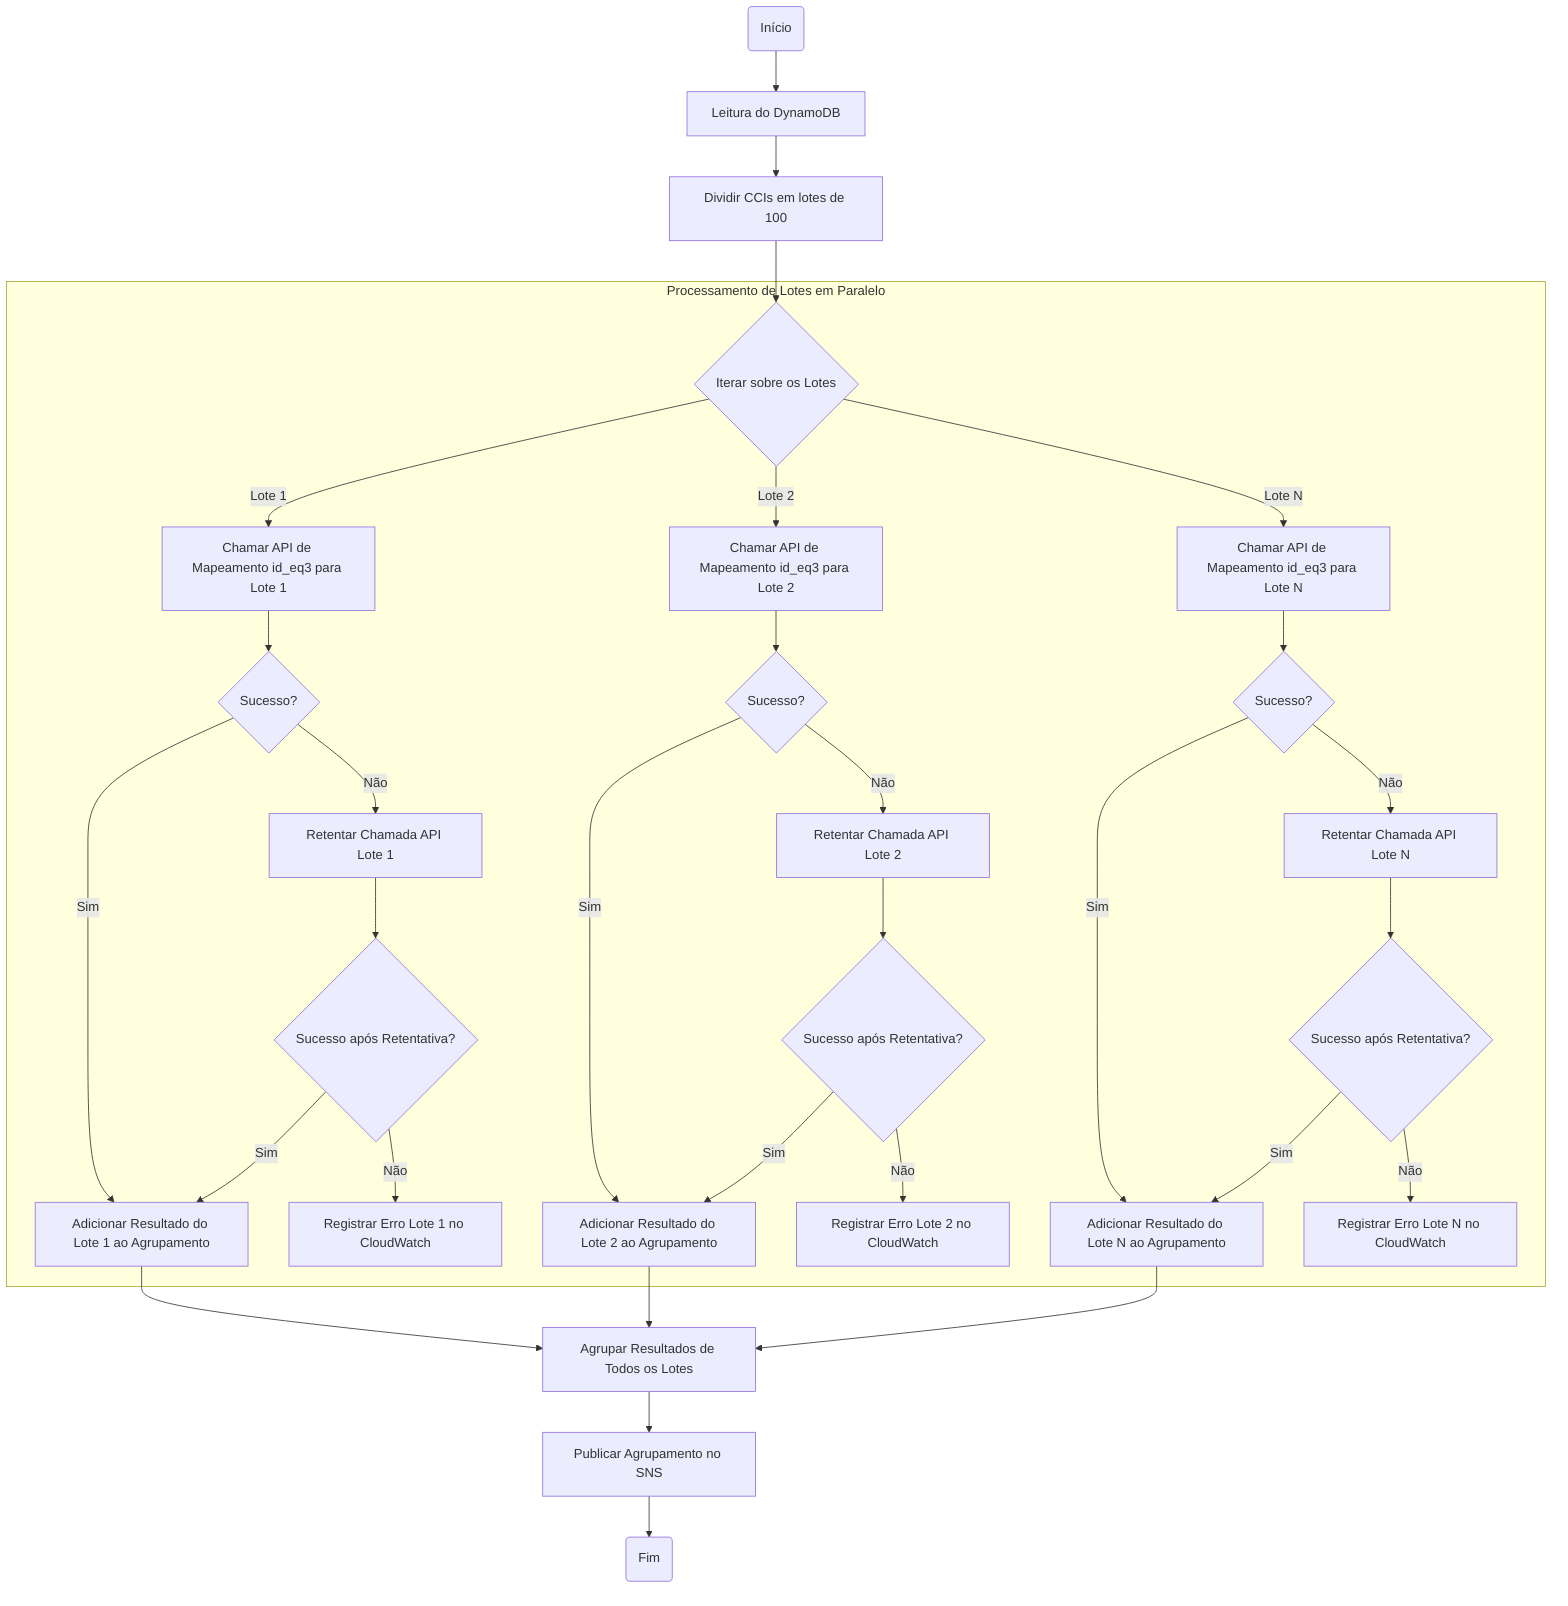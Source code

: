graph TD
    A(Início) --> B[Leitura do DynamoDB]
    B --> C[Dividir CCIs em lotes de 100]
    C --> D{Iterar sobre os Lotes}
    
    %% Trabalho Paralelo começa aqui
    subgraph Processamento de Lotes em Paralelo
    D --> |Lote 1| E1[Chamar API de Mapeamento id_eq3 para Lote 1]
    D --> |Lote 2| E2[Chamar API de Mapeamento id_eq3 para Lote 2]
    D --> |Lote N| EN[Chamar API de Mapeamento id_eq3 para Lote N]
    
    E1 --> F1{Sucesso?}
    F1 --> |Sim| G1[Adicionar Resultado do Lote 1 ao Agrupamento]
    F1 --> |Não| H1[Retentar Chamada API Lote 1]
    H1 --> I1{Sucesso após Retentativa?}
    I1 --> |Sim| G1
    I1 --> |Não| J1[Registrar Erro Lote 1 no CloudWatch]

    E2 --> F2{Sucesso?}
    F2 --> |Sim| G2[Adicionar Resultado do Lote 2 ao Agrupamento]
    F2 --> |Não| H2[Retentar Chamada API Lote 2]
    H2 --> I2{Sucesso após Retentativa?}
    I2 --> |Sim| G2
    I2 --> |Não| J2[Registrar Erro Lote 2 no CloudWatch]

    EN --> FN{Sucesso?}
    FN --> |Sim| GN[Adicionar Resultado do Lote N ao Agrupamento]
    FN --> |Não| HN[Retentar Chamada API Lote N]
    HN --> IN{Sucesso após Retentativa?}
    IN --> |Sim| GN
    IN --> |Não| JN[Registrar Erro Lote N no CloudWatch]
    end
    %% Trabalho Paralelo termina aqui

    G1 --> K[Agrupar Resultados de Todos os Lotes]
    G2 --> K
    GN --> K
    K --> L[Publicar Agrupamento no SNS]
    L --> M(Fim)